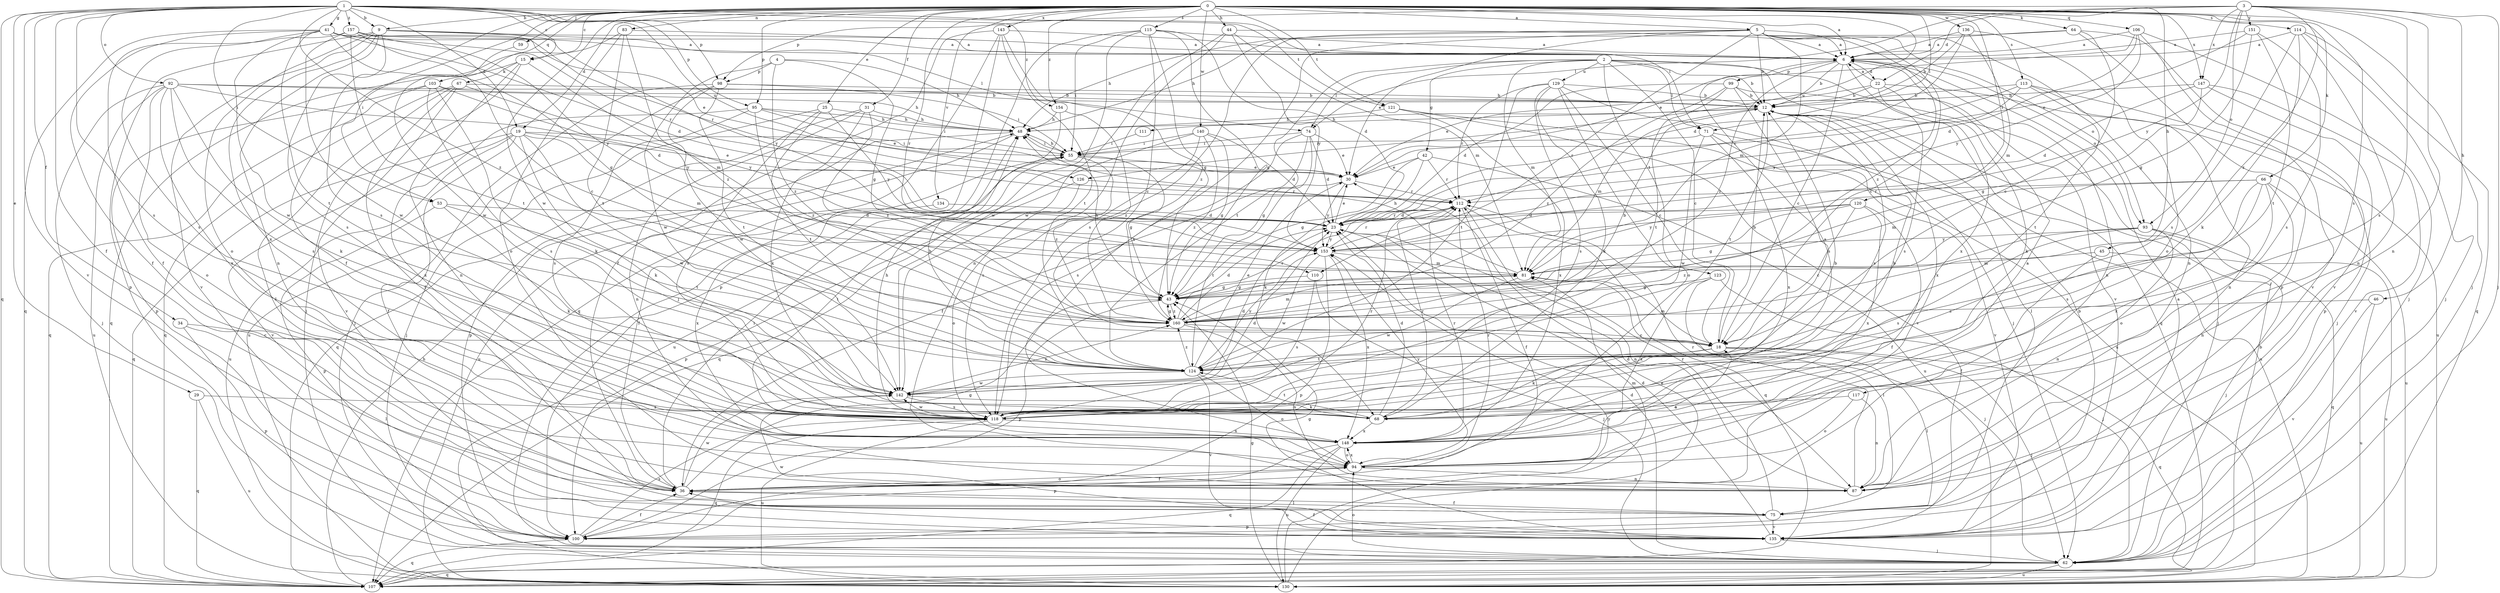strict digraph  {
0;
1;
2;
3;
4;
5;
6;
9;
12;
15;
18;
19;
22;
23;
25;
29;
30;
31;
34;
36;
41;
42;
43;
44;
45;
46;
48;
53;
55;
59;
62;
64;
66;
67;
68;
71;
74;
75;
81;
83;
87;
92;
93;
94;
95;
98;
99;
100;
103;
106;
107;
110;
111;
112;
113;
114;
115;
117;
118;
120;
121;
123;
124;
126;
129;
130;
134;
135;
136;
140;
142;
143;
147;
148;
151;
153;
154;
157;
160;
0 -> 5  [label=a];
0 -> 6  [label=a];
0 -> 9  [label=b];
0 -> 15  [label=c];
0 -> 19  [label=d];
0 -> 25  [label=e];
0 -> 31  [label=f];
0 -> 44  [label=h];
0 -> 45  [label=h];
0 -> 53  [label=i];
0 -> 59  [label=j];
0 -> 62  [label=j];
0 -> 64  [label=k];
0 -> 66  [label=k];
0 -> 71  [label=l];
0 -> 83  [label=n];
0 -> 95  [label=p];
0 -> 103  [label=q];
0 -> 106  [label=q];
0 -> 110  [label=r];
0 -> 113  [label=s];
0 -> 114  [label=s];
0 -> 115  [label=s];
0 -> 117  [label=s];
0 -> 118  [label=s];
0 -> 120  [label=t];
0 -> 121  [label=t];
0 -> 126  [label=u];
0 -> 134  [label=v];
0 -> 136  [label=w];
0 -> 140  [label=w];
0 -> 142  [label=w];
0 -> 143  [label=x];
0 -> 147  [label=x];
0 -> 154  [label=z];
1 -> 9  [label=b];
1 -> 15  [label=c];
1 -> 19  [label=d];
1 -> 29  [label=e];
1 -> 34  [label=f];
1 -> 36  [label=f];
1 -> 41  [label=g];
1 -> 53  [label=i];
1 -> 71  [label=l];
1 -> 92  [label=o];
1 -> 95  [label=p];
1 -> 98  [label=p];
1 -> 107  [label=q];
1 -> 118  [label=s];
1 -> 121  [label=t];
1 -> 126  [label=u];
1 -> 135  [label=v];
1 -> 154  [label=z];
1 -> 157  [label=z];
1 -> 160  [label=z];
2 -> 12  [label=b];
2 -> 18  [label=c];
2 -> 42  [label=g];
2 -> 71  [label=l];
2 -> 74  [label=l];
2 -> 81  [label=m];
2 -> 107  [label=q];
2 -> 123  [label=t];
2 -> 124  [label=t];
2 -> 129  [label=u];
2 -> 135  [label=v];
3 -> 22  [label=d];
3 -> 46  [label=h];
3 -> 62  [label=j];
3 -> 74  [label=l];
3 -> 87  [label=n];
3 -> 93  [label=o];
3 -> 98  [label=p];
3 -> 118  [label=s];
3 -> 147  [label=x];
3 -> 151  [label=y];
3 -> 153  [label=y];
3 -> 160  [label=z];
4 -> 43  [label=g];
4 -> 48  [label=h];
4 -> 98  [label=p];
4 -> 142  [label=w];
4 -> 160  [label=z];
5 -> 6  [label=a];
5 -> 12  [label=b];
5 -> 18  [label=c];
5 -> 30  [label=e];
5 -> 48  [label=h];
5 -> 81  [label=m];
5 -> 87  [label=n];
5 -> 93  [label=o];
5 -> 110  [label=r];
5 -> 118  [label=s];
5 -> 148  [label=x];
5 -> 160  [label=z];
6 -> 12  [label=b];
6 -> 18  [label=c];
6 -> 22  [label=d];
6 -> 87  [label=n];
6 -> 93  [label=o];
6 -> 99  [label=p];
6 -> 148  [label=x];
6 -> 160  [label=z];
9 -> 6  [label=a];
9 -> 74  [label=l];
9 -> 87  [label=n];
9 -> 94  [label=o];
9 -> 100  [label=p];
9 -> 118  [label=s];
9 -> 135  [label=v];
9 -> 148  [label=x];
9 -> 153  [label=y];
12 -> 48  [label=h];
12 -> 75  [label=l];
12 -> 81  [label=m];
12 -> 111  [label=r];
12 -> 118  [label=s];
12 -> 124  [label=t];
12 -> 148  [label=x];
15 -> 62  [label=j];
15 -> 67  [label=k];
15 -> 81  [label=m];
15 -> 87  [label=n];
15 -> 107  [label=q];
18 -> 12  [label=b];
18 -> 62  [label=j];
18 -> 68  [label=k];
18 -> 75  [label=l];
18 -> 81  [label=m];
18 -> 107  [label=q];
18 -> 124  [label=t];
19 -> 30  [label=e];
19 -> 36  [label=f];
19 -> 55  [label=i];
19 -> 68  [label=k];
19 -> 81  [label=m];
19 -> 107  [label=q];
19 -> 130  [label=u];
19 -> 135  [label=v];
19 -> 142  [label=w];
22 -> 6  [label=a];
22 -> 12  [label=b];
22 -> 30  [label=e];
22 -> 68  [label=k];
22 -> 118  [label=s];
22 -> 130  [label=u];
23 -> 30  [label=e];
23 -> 87  [label=n];
23 -> 112  [label=r];
23 -> 153  [label=y];
25 -> 48  [label=h];
25 -> 62  [label=j];
25 -> 118  [label=s];
25 -> 124  [label=t];
25 -> 153  [label=y];
29 -> 107  [label=q];
29 -> 118  [label=s];
29 -> 130  [label=u];
30 -> 112  [label=r];
30 -> 124  [label=t];
30 -> 153  [label=y];
31 -> 48  [label=h];
31 -> 68  [label=k];
31 -> 87  [label=n];
31 -> 107  [label=q];
31 -> 160  [label=z];
34 -> 18  [label=c];
34 -> 75  [label=l];
34 -> 100  [label=p];
36 -> 43  [label=g];
36 -> 55  [label=i];
36 -> 75  [label=l];
36 -> 81  [label=m];
36 -> 94  [label=o];
36 -> 142  [label=w];
41 -> 6  [label=a];
41 -> 23  [label=d];
41 -> 30  [label=e];
41 -> 36  [label=f];
41 -> 43  [label=g];
41 -> 107  [label=q];
41 -> 112  [label=r];
41 -> 118  [label=s];
41 -> 124  [label=t];
41 -> 142  [label=w];
42 -> 30  [label=e];
42 -> 43  [label=g];
42 -> 68  [label=k];
42 -> 112  [label=r];
42 -> 130  [label=u];
43 -> 48  [label=h];
43 -> 100  [label=p];
43 -> 160  [label=z];
44 -> 6  [label=a];
44 -> 81  [label=m];
44 -> 87  [label=n];
44 -> 142  [label=w];
44 -> 153  [label=y];
45 -> 36  [label=f];
45 -> 81  [label=m];
45 -> 130  [label=u];
46 -> 130  [label=u];
46 -> 135  [label=v];
46 -> 160  [label=z];
48 -> 55  [label=i];
48 -> 100  [label=p];
48 -> 130  [label=u];
53 -> 23  [label=d];
53 -> 68  [label=k];
53 -> 100  [label=p];
53 -> 124  [label=t];
55 -> 30  [label=e];
55 -> 36  [label=f];
55 -> 43  [label=g];
55 -> 48  [label=h];
55 -> 160  [label=z];
59 -> 142  [label=w];
62 -> 23  [label=d];
62 -> 94  [label=o];
62 -> 107  [label=q];
62 -> 130  [label=u];
64 -> 6  [label=a];
64 -> 18  [label=c];
64 -> 48  [label=h];
64 -> 100  [label=p];
64 -> 135  [label=v];
66 -> 81  [label=m];
66 -> 87  [label=n];
66 -> 94  [label=o];
66 -> 112  [label=r];
66 -> 118  [label=s];
66 -> 130  [label=u];
66 -> 148  [label=x];
67 -> 12  [label=b];
67 -> 36  [label=f];
67 -> 75  [label=l];
67 -> 107  [label=q];
67 -> 135  [label=v];
67 -> 153  [label=y];
68 -> 6  [label=a];
68 -> 12  [label=b];
68 -> 23  [label=d];
68 -> 112  [label=r];
68 -> 124  [label=t];
68 -> 148  [label=x];
71 -> 55  [label=i];
71 -> 130  [label=u];
71 -> 135  [label=v];
71 -> 142  [label=w];
71 -> 148  [label=x];
74 -> 23  [label=d];
74 -> 30  [label=e];
74 -> 36  [label=f];
74 -> 43  [label=g];
74 -> 55  [label=i];
74 -> 118  [label=s];
75 -> 12  [label=b];
75 -> 36  [label=f];
75 -> 100  [label=p];
75 -> 112  [label=r];
75 -> 135  [label=v];
81 -> 43  [label=g];
81 -> 48  [label=h];
81 -> 62  [label=j];
81 -> 142  [label=w];
83 -> 6  [label=a];
83 -> 36  [label=f];
83 -> 94  [label=o];
83 -> 124  [label=t];
83 -> 160  [label=z];
87 -> 23  [label=d];
87 -> 112  [label=r];
92 -> 12  [label=b];
92 -> 23  [label=d];
92 -> 48  [label=h];
92 -> 62  [label=j];
92 -> 68  [label=k];
92 -> 94  [label=o];
92 -> 118  [label=s];
92 -> 130  [label=u];
92 -> 148  [label=x];
93 -> 62  [label=j];
93 -> 87  [label=n];
93 -> 107  [label=q];
93 -> 118  [label=s];
93 -> 153  [label=y];
93 -> 160  [label=z];
94 -> 6  [label=a];
94 -> 18  [label=c];
94 -> 36  [label=f];
94 -> 87  [label=n];
94 -> 112  [label=r];
94 -> 148  [label=x];
94 -> 153  [label=y];
95 -> 30  [label=e];
95 -> 48  [label=h];
95 -> 55  [label=i];
95 -> 118  [label=s];
95 -> 148  [label=x];
95 -> 160  [label=z];
98 -> 12  [label=b];
98 -> 55  [label=i];
98 -> 62  [label=j];
98 -> 124  [label=t];
98 -> 130  [label=u];
98 -> 142  [label=w];
99 -> 12  [label=b];
99 -> 23  [label=d];
99 -> 62  [label=j];
99 -> 118  [label=s];
99 -> 124  [label=t];
99 -> 160  [label=z];
100 -> 36  [label=f];
100 -> 107  [label=q];
100 -> 118  [label=s];
103 -> 12  [label=b];
103 -> 68  [label=k];
103 -> 100  [label=p];
103 -> 107  [label=q];
103 -> 118  [label=s];
103 -> 153  [label=y];
106 -> 6  [label=a];
106 -> 23  [label=d];
106 -> 30  [label=e];
106 -> 62  [label=j];
106 -> 135  [label=v];
106 -> 153  [label=y];
107 -> 12  [label=b];
107 -> 48  [label=h];
110 -> 43  [label=g];
110 -> 62  [label=j];
110 -> 118  [label=s];
111 -> 55  [label=i];
112 -> 23  [label=d];
112 -> 36  [label=f];
112 -> 107  [label=q];
113 -> 12  [label=b];
113 -> 62  [label=j];
113 -> 87  [label=n];
113 -> 112  [label=r];
113 -> 124  [label=t];
113 -> 153  [label=y];
114 -> 6  [label=a];
114 -> 62  [label=j];
114 -> 68  [label=k];
114 -> 87  [label=n];
114 -> 107  [label=q];
114 -> 118  [label=s];
115 -> 6  [label=a];
115 -> 18  [label=c];
115 -> 23  [label=d];
115 -> 43  [label=g];
115 -> 55  [label=i];
115 -> 100  [label=p];
115 -> 142  [label=w];
115 -> 160  [label=z];
117 -> 87  [label=n];
117 -> 94  [label=o];
117 -> 118  [label=s];
118 -> 12  [label=b];
118 -> 23  [label=d];
118 -> 48  [label=h];
118 -> 107  [label=q];
118 -> 112  [label=r];
118 -> 130  [label=u];
118 -> 142  [label=w];
118 -> 148  [label=x];
120 -> 18  [label=c];
120 -> 23  [label=d];
120 -> 36  [label=f];
120 -> 43  [label=g];
120 -> 148  [label=x];
120 -> 153  [label=y];
121 -> 48  [label=h];
121 -> 130  [label=u];
121 -> 135  [label=v];
121 -> 148  [label=x];
123 -> 43  [label=g];
123 -> 62  [label=j];
123 -> 75  [label=l];
123 -> 148  [label=x];
124 -> 30  [label=e];
124 -> 48  [label=h];
124 -> 94  [label=o];
124 -> 135  [label=v];
124 -> 142  [label=w];
124 -> 153  [label=y];
124 -> 160  [label=z];
126 -> 94  [label=o];
126 -> 100  [label=p];
126 -> 112  [label=r];
129 -> 12  [label=b];
129 -> 18  [label=c];
129 -> 62  [label=j];
129 -> 68  [label=k];
129 -> 94  [label=o];
129 -> 112  [label=r];
129 -> 118  [label=s];
129 -> 124  [label=t];
130 -> 30  [label=e];
130 -> 43  [label=g];
130 -> 153  [label=y];
134 -> 23  [label=d];
134 -> 148  [label=x];
135 -> 6  [label=a];
135 -> 23  [label=d];
135 -> 36  [label=f];
135 -> 43  [label=g];
135 -> 62  [label=j];
135 -> 142  [label=w];
136 -> 6  [label=a];
136 -> 12  [label=b];
136 -> 23  [label=d];
136 -> 81  [label=m];
136 -> 94  [label=o];
140 -> 23  [label=d];
140 -> 43  [label=g];
140 -> 55  [label=i];
140 -> 107  [label=q];
140 -> 118  [label=s];
140 -> 160  [label=z];
142 -> 23  [label=d];
142 -> 68  [label=k];
142 -> 118  [label=s];
142 -> 160  [label=z];
143 -> 6  [label=a];
143 -> 36  [label=f];
143 -> 43  [label=g];
143 -> 62  [label=j];
143 -> 107  [label=q];
143 -> 124  [label=t];
147 -> 12  [label=b];
147 -> 23  [label=d];
147 -> 43  [label=g];
147 -> 100  [label=p];
147 -> 135  [label=v];
148 -> 55  [label=i];
148 -> 94  [label=o];
148 -> 100  [label=p];
148 -> 107  [label=q];
148 -> 112  [label=r];
148 -> 130  [label=u];
151 -> 6  [label=a];
151 -> 30  [label=e];
151 -> 43  [label=g];
151 -> 118  [label=s];
151 -> 124  [label=t];
153 -> 81  [label=m];
153 -> 100  [label=p];
153 -> 112  [label=r];
153 -> 142  [label=w];
153 -> 148  [label=x];
154 -> 48  [label=h];
154 -> 130  [label=u];
154 -> 160  [label=z];
157 -> 6  [label=a];
157 -> 18  [label=c];
157 -> 36  [label=f];
157 -> 112  [label=r];
157 -> 124  [label=t];
157 -> 142  [label=w];
157 -> 153  [label=y];
160 -> 12  [label=b];
160 -> 18  [label=c];
160 -> 23  [label=d];
160 -> 43  [label=g];
160 -> 81  [label=m];
160 -> 87  [label=n];
160 -> 112  [label=r];
}
